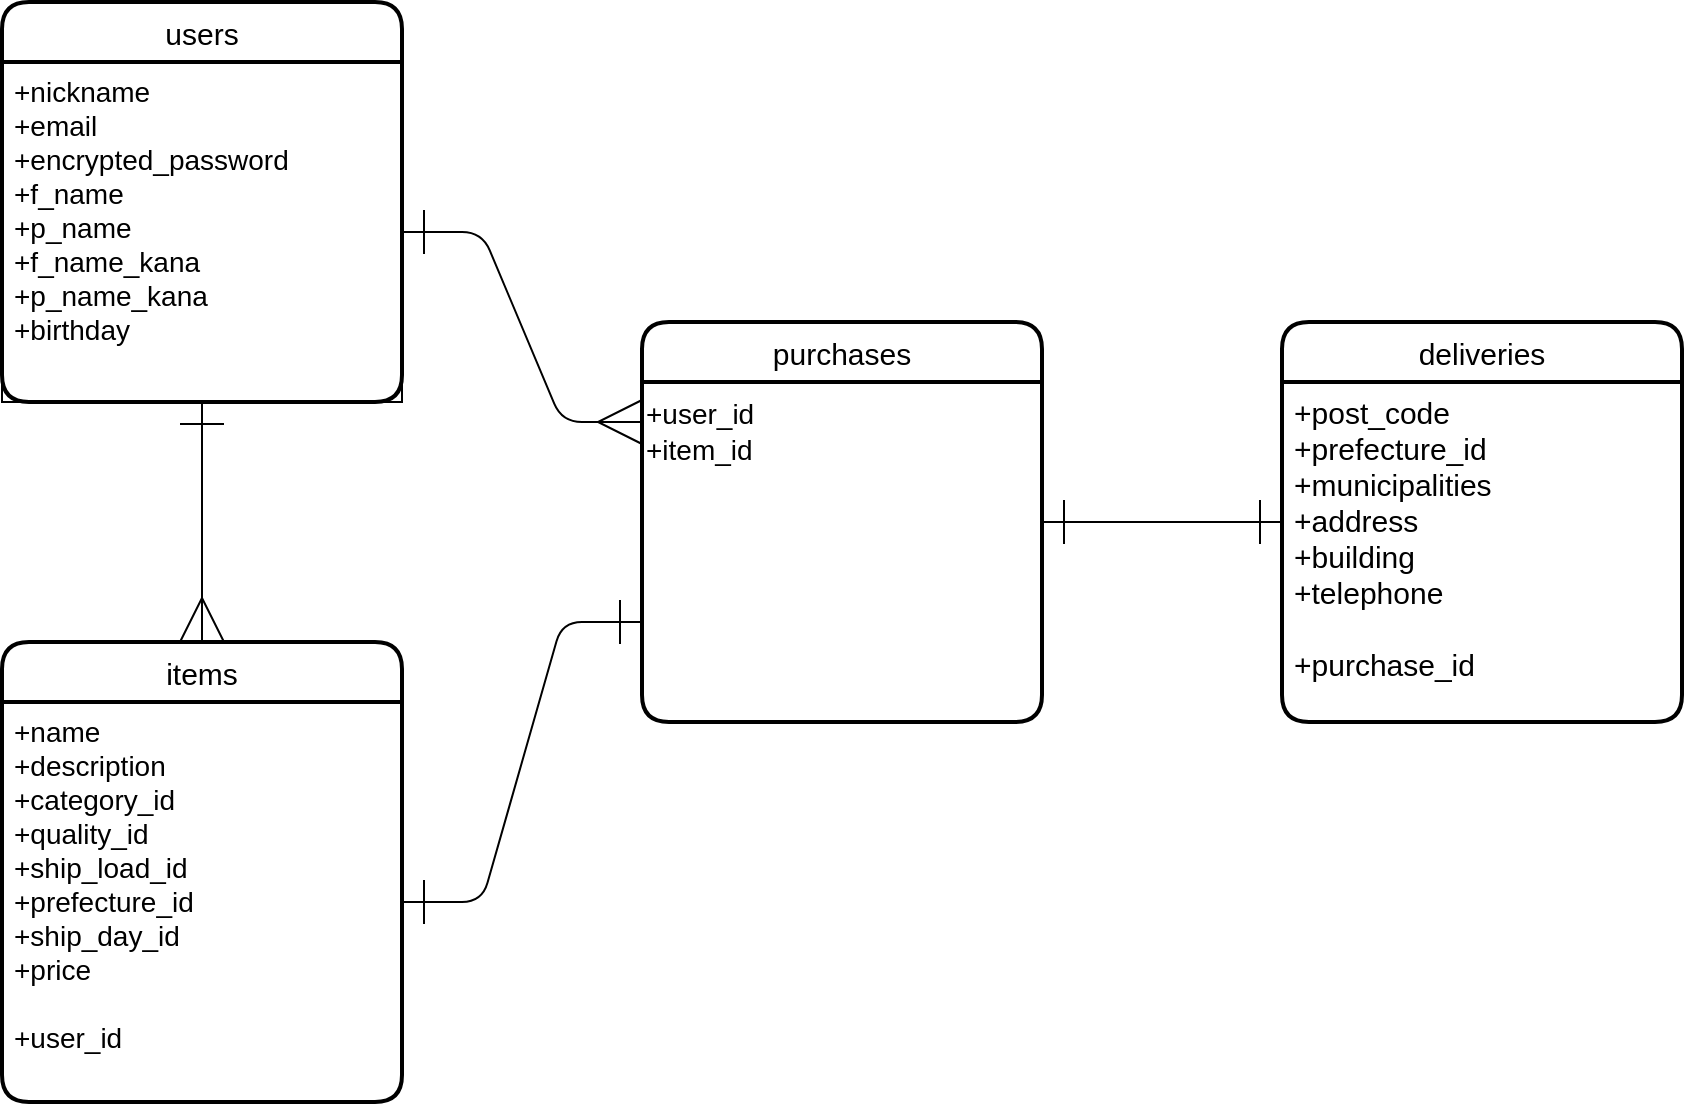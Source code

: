 <mxfile>
    <diagram id="SV82Dd_aksswGrUe_PqG" name="ページ1">
        <mxGraphModel dx="1066" dy="664" grid="1" gridSize="10" guides="1" tooltips="1" connect="1" arrows="1" fold="1" page="1" pageScale="1" pageWidth="827" pageHeight="1169" math="0" shadow="0">
            <root>
                <mxCell id="0"/>
                <mxCell id="1" parent="0"/>
                <mxCell id="15" style="edgeStyle=none;html=1;entryX=0.5;entryY=0;entryDx=0;entryDy=0;fontSize=15;endArrow=ERmany;endFill=0;endSize=20;startArrow=ERone;startFill=0;startSize=20;" edge="1" parent="1" source="2" target="4">
                    <mxGeometry relative="1" as="geometry"/>
                </mxCell>
                <mxCell id="16" style="edgeStyle=none;html=1;entryX=0;entryY=0.25;entryDx=0;entryDy=0;fontSize=15;startArrow=ERone;startFill=0;endArrow=ERmany;endFill=0;startSize=20;endSize=20;exitX=1;exitY=0.5;exitDx=0;exitDy=0;" edge="1" parent="1" source="3" target="7">
                    <mxGeometry relative="1" as="geometry">
                        <Array as="points">
                            <mxPoint x="654" y="195"/>
                            <mxPoint x="694" y="290"/>
                            <mxPoint x="714" y="290"/>
                        </Array>
                    </mxGeometry>
                </mxCell>
                <mxCell id="2" value="users" style="swimlane;childLayout=stackLayout;horizontal=1;startSize=30;horizontalStack=0;rounded=1;fontSize=15;fontStyle=0;strokeWidth=2;resizeParent=0;resizeLast=1;shadow=0;dashed=0;align=center;" vertex="1" parent="1">
                    <mxGeometry x="414" y="80" width="200" height="200" as="geometry">
                        <mxRectangle x="330" y="280" width="80" height="30" as="alternateBounds"/>
                    </mxGeometry>
                </mxCell>
                <mxCell id="3" value="+nickname&#10;+email&#10;+encrypted_password&#10;+f_name&#10;+p_name&#10;+f_name_kana&#10;+p_name_kana&#10;+birthday" style="align=left;spacingLeft=4;fontSize=14;verticalAlign=top;resizable=0;rotatable=0;part=1;fillColor=none;" vertex="1" parent="2">
                    <mxGeometry y="30" width="200" height="170" as="geometry"/>
                </mxCell>
                <mxCell id="4" value="items" style="swimlane;childLayout=stackLayout;horizontal=1;startSize=30;horizontalStack=0;rounded=1;fontSize=15;fontStyle=0;strokeWidth=2;resizeParent=0;resizeLast=1;shadow=0;dashed=0;align=center;" vertex="1" parent="1">
                    <mxGeometry x="414" y="400" width="200" height="230" as="geometry"/>
                </mxCell>
                <mxCell id="5" value="+name&#10;+description&#10;+category_id&#10;+quality_id&#10;+ship_load_id&#10;+prefecture_id&#10;+ship_day_id&#10;+price&#10;&#10;+user_id" style="align=left;strokeColor=none;fillColor=none;spacingLeft=4;fontSize=14;verticalAlign=top;resizable=0;rotatable=0;part=1;" vertex="1" parent="4">
                    <mxGeometry y="30" width="200" height="200" as="geometry"/>
                </mxCell>
                <mxCell id="22" style="edgeStyle=none;html=1;entryX=0;entryY=0.5;entryDx=0;entryDy=0;fontSize=14;startArrow=ERone;startFill=0;endArrow=ERone;endFill=0;startSize=20;endSize=20;" edge="1" parent="1" source="7" target="10">
                    <mxGeometry relative="1" as="geometry"/>
                </mxCell>
                <mxCell id="7" value="purchases" style="swimlane;childLayout=stackLayout;horizontal=1;startSize=30;horizontalStack=0;rounded=1;fontSize=15;fontStyle=0;strokeWidth=2;resizeParent=0;resizeLast=1;shadow=0;dashed=0;align=center;" vertex="1" parent="1">
                    <mxGeometry x="734" y="240" width="200" height="200" as="geometry"/>
                </mxCell>
                <mxCell id="20" value="&lt;span style=&quot;font-size: 14px;&quot;&gt;+user_id&lt;br&gt;+item_id&lt;br&gt;&lt;/span&gt;" style="text;html=1;align=left;verticalAlign=top;resizable=0;points=[];autosize=1;strokeColor=none;fillColor=none;fontSize=15;" vertex="1" parent="7">
                    <mxGeometry y="30" width="200" height="170" as="geometry"/>
                </mxCell>
                <mxCell id="10" value="deliveries" style="swimlane;childLayout=stackLayout;horizontal=1;startSize=30;horizontalStack=0;rounded=1;fontSize=15;fontStyle=0;strokeWidth=2;resizeParent=0;resizeLast=1;shadow=0;dashed=0;align=center;" vertex="1" parent="1">
                    <mxGeometry x="1054" y="240" width="200" height="200" as="geometry"/>
                </mxCell>
                <mxCell id="11" value="+post_code&#10;+prefecture_id&#10;+municipalities&#10;+address&#10;+building&#10;+telephone&#10;&#10;+purchase_id" style="align=left;strokeColor=none;fillColor=none;spacingLeft=4;fontSize=15;verticalAlign=top;resizable=0;rotatable=0;part=1;" vertex="1" parent="10">
                    <mxGeometry y="30" width="200" height="170" as="geometry"/>
                </mxCell>
                <mxCell id="17" style="edgeStyle=none;html=1;entryX=0;entryY=0.75;entryDx=0;entryDy=0;fontSize=15;startArrow=ERone;startFill=0;endArrow=ERone;endFill=0;startSize=20;endSize=20;exitX=1;exitY=0.5;exitDx=0;exitDy=0;" edge="1" parent="1" source="5" target="7">
                    <mxGeometry relative="1" as="geometry">
                        <Array as="points">
                            <mxPoint x="654" y="530"/>
                            <mxPoint x="694" y="390"/>
                        </Array>
                    </mxGeometry>
                </mxCell>
            </root>
        </mxGraphModel>
    </diagram>
</mxfile>